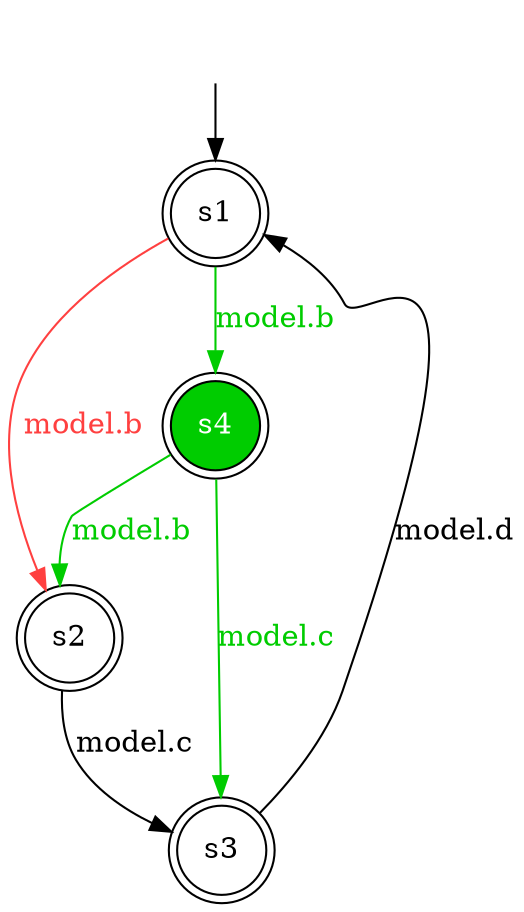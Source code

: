 digraph diffautomaton {
	1 [label=<s1> shape="doublecircle"];
	2 [label=<s2> shape="doublecircle"];
	3 [label=<s3> shape="doublecircle"];
	4 [label=<s4> shape="doublecircle" fillcolor="#00cc00" fontcolor="#ffffff" style="filled"];
	__init1 [label=<> shape="none"];
	__init1 -> 1;
	1 -> 2 [label=<<font color="#ff4040">model.b</font>> color="#ff4040" id="1-0-2"];
	1 -> 4 [label=<<font color="#00cc00">model.b</font>> color="#00cc00" id="1-1-4"];
	2 -> 3 [label=<<font color="#000000">model.c</font>> id="2-0-3"];
	3 -> 1 [label=<<font color="#000000">model.d</font>> id="3-0-1"];
	4 -> 2 [label=<<font color="#00cc00">model.b</font>> color="#00cc00" id="4-0-2"];
	4 -> 3 [label=<<font color="#00cc00">model.c</font>> color="#00cc00" id="4-1-3"];
}
